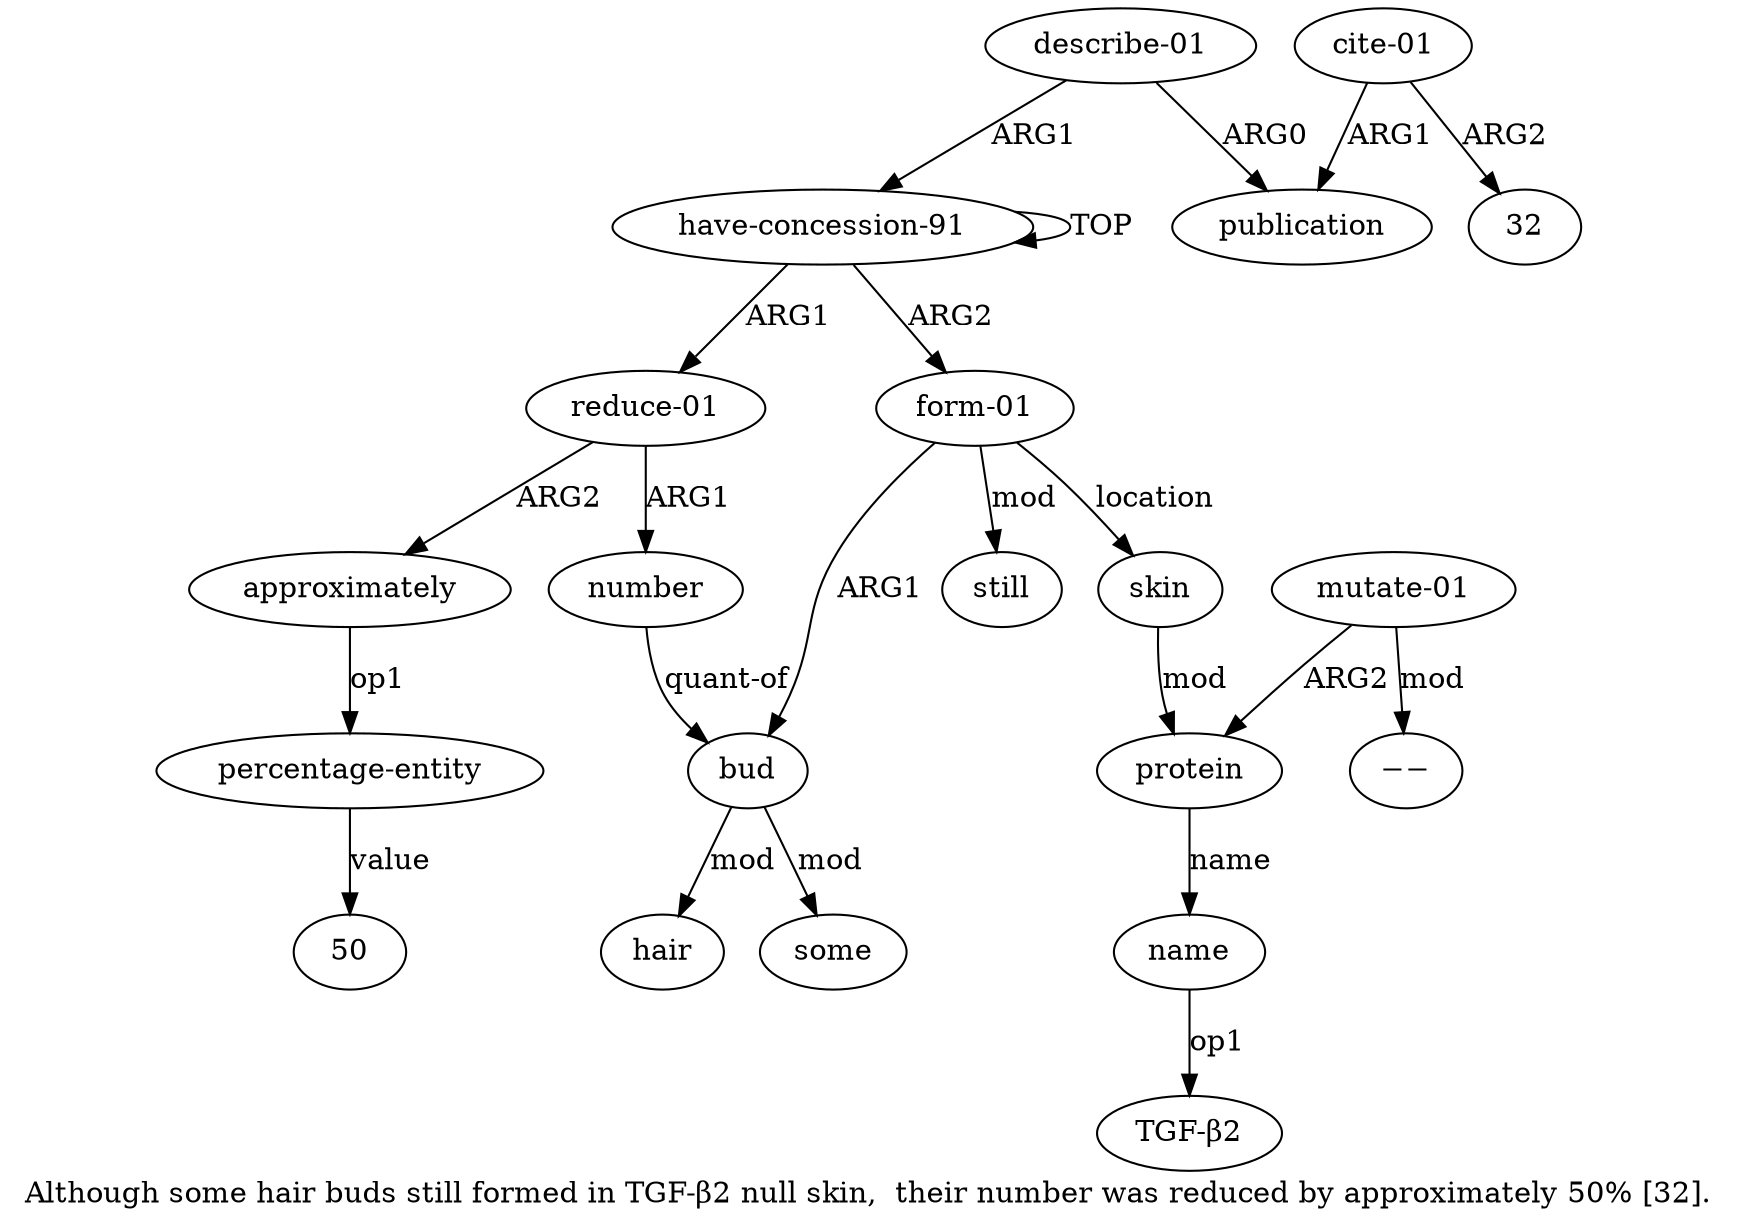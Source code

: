 digraph  {
	graph [label="Although some hair buds still formed in TGF-β2 null skin,  their number was reduced by approximately 50% [32]."];
	node [label="\N"];
	a15	 [color=black,
		gold_ind=15,
		gold_label=publication,
		label=publication,
		test_ind=15,
		test_label=publication];
	a14	 [color=black,
		gold_ind=14,
		gold_label="describe-01",
		label="describe-01",
		test_ind=14,
		test_label="describe-01"];
	a14 -> a15 [key=0,
	color=black,
	gold_label=ARG0,
	label=ARG0,
	test_label=ARG0];
a0 [color=black,
	gold_ind=0,
	gold_label="have-concession-91",
	label="have-concession-91",
	test_ind=0,
	test_label="have-concession-91"];
a14 -> a0 [key=0,
color=black,
gold_label=ARG1,
label=ARG1,
test_label=ARG1];
"a12 TGF-β2" [color=black,
gold_ind=-1,
gold_label="TGF-β2",
label="TGF-β2",
test_ind=-1,
test_label="TGF-β2"];
a16 [color=black,
gold_ind=16,
gold_label="cite-01",
label="cite-01",
test_ind=16,
test_label="cite-01"];
a16 -> a15 [key=0,
color=black,
gold_label=ARG1,
label=ARG1,
test_label=ARG1];
"a16 32" [color=black,
gold_ind=-1,
gold_label=32,
label=32,
test_ind=-1,
test_label=32];
a16 -> "a16 32" [key=0,
color=black,
gold_label=ARG2,
label=ARG2,
test_label=ARG2];
a11 [color=black,
gold_ind=11,
gold_label=protein,
label=protein,
test_ind=11,
test_label=protein];
a12 [color=black,
gold_ind=12,
gold_label=name,
label=name,
test_ind=12,
test_label=name];
a11 -> a12 [key=0,
color=black,
gold_label=name,
label=name,
test_label=name];
a10 [color=black,
gold_ind=10,
gold_label=skin,
label=skin,
test_ind=10,
test_label=skin];
a10 -> a11 [key=0,
color=black,
gold_label=mod,
label=mod,
test_label=mod];
a13 [color=black,
gold_ind=13,
gold_label="mutate-01",
label="mutate-01",
test_ind=13,
test_label="mutate-01"];
a13 -> a11 [key=0,
color=black,
gold_label=ARG2,
label=ARG2,
test_label=ARG2];
"a13 −−" [color=black,
gold_ind=-1,
gold_label=−−,
label=−−,
test_ind=-1,
test_label=−−];
a13 -> "a13 −−" [key=0,
color=black,
gold_label=mod,
label=mod,
test_label=mod];
a12 -> "a12 TGF-β2" [key=0,
color=black,
gold_label=op1,
label=op1,
test_label=op1];
a1 [color=black,
gold_ind=1,
gold_label="reduce-01",
label="reduce-01",
test_ind=1,
test_label="reduce-01"];
a3 [color=black,
gold_ind=3,
gold_label=approximately,
label=approximately,
test_ind=3,
test_label=approximately];
a1 -> a3 [key=0,
color=black,
gold_label=ARG2,
label=ARG2,
test_label=ARG2];
a2 [color=black,
gold_ind=2,
gold_label=number,
label=number,
test_ind=2,
test_label=number];
a1 -> a2 [key=0,
color=black,
gold_label=ARG1,
label=ARG1,
test_label=ARG1];
a0 -> a1 [key=0,
color=black,
gold_label=ARG1,
label=ARG1,
test_label=ARG1];
a0 -> a0 [key=0,
color=black,
gold_label=TOP,
label=TOP,
test_label=TOP];
a5 [color=black,
gold_ind=5,
gold_label="form-01",
label="form-01",
test_ind=5,
test_label="form-01"];
a0 -> a5 [key=0,
color=black,
gold_label=ARG2,
label=ARG2,
test_label=ARG2];
a4 [color=black,
gold_ind=4,
gold_label="percentage-entity",
label="percentage-entity",
test_ind=4,
test_label="percentage-entity"];
a3 -> a4 [key=0,
color=black,
gold_label=op1,
label=op1,
test_label=op1];
a6 [color=black,
gold_ind=6,
gold_label=bud,
label=bud,
test_ind=6,
test_label=bud];
a2 -> a6 [key=0,
color=black,
gold_label="quant-of",
label="quant-of",
test_label="quant-of"];
a5 -> a10 [key=0,
color=black,
gold_label=location,
label=location,
test_label=location];
a5 -> a6 [key=0,
color=black,
gold_label=ARG1,
label=ARG1,
test_label=ARG1];
a9 [color=black,
gold_ind=9,
gold_label=still,
label=still,
test_ind=9,
test_label=still];
a5 -> a9 [key=0,
color=black,
gold_label=mod,
label=mod,
test_label=mod];
"a4 50" [color=black,
gold_ind=-1,
gold_label=50,
label=50,
test_ind=-1,
test_label=50];
a4 -> "a4 50" [key=0,
color=black,
gold_label=value,
label=value,
test_label=value];
a7 [color=black,
gold_ind=7,
gold_label=hair,
label=hair,
test_ind=7,
test_label=hair];
a6 -> a7 [key=0,
color=black,
gold_label=mod,
label=mod,
test_label=mod];
a8 [color=black,
gold_ind=8,
gold_label=some,
label=some,
test_ind=8,
test_label=some];
a6 -> a8 [key=0,
color=black,
gold_label=mod,
label=mod,
test_label=mod];
}
